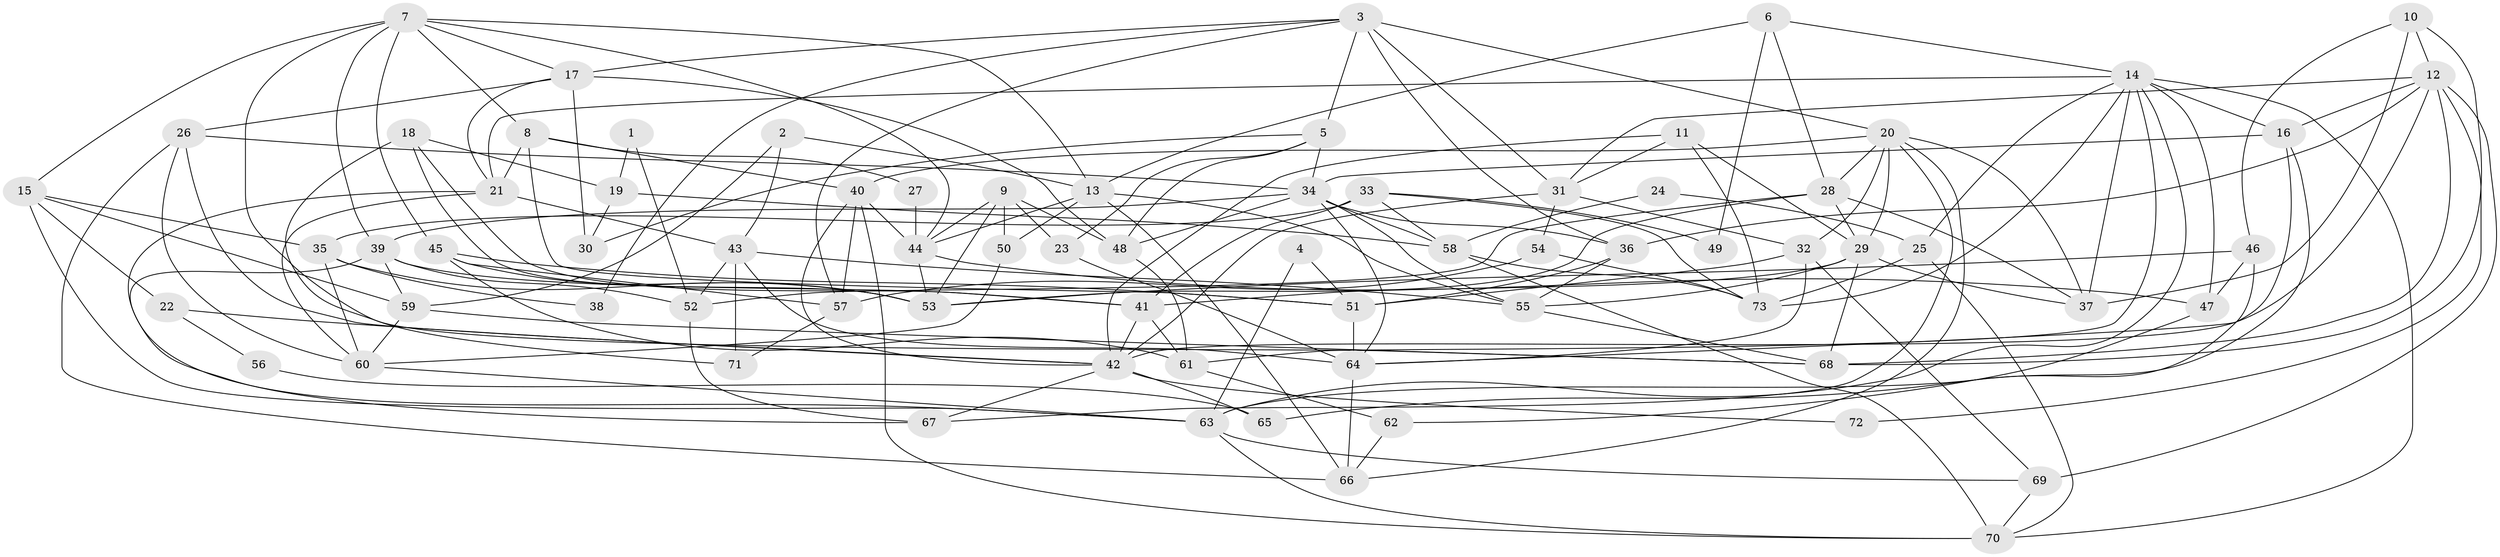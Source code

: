 // original degree distribution, {4: 0.2727272727272727, 3: 0.2231404958677686, 2: 0.17355371900826447, 5: 0.1652892561983471, 6: 0.12396694214876033, 10: 0.008264462809917356, 7: 0.024793388429752067, 8: 0.008264462809917356}
// Generated by graph-tools (version 1.1) at 2025/37/03/04/25 23:37:03]
// undirected, 73 vertices, 183 edges
graph export_dot {
  node [color=gray90,style=filled];
  1;
  2;
  3;
  4;
  5;
  6;
  7;
  8;
  9;
  10;
  11;
  12;
  13;
  14;
  15;
  16;
  17;
  18;
  19;
  20;
  21;
  22;
  23;
  24;
  25;
  26;
  27;
  28;
  29;
  30;
  31;
  32;
  33;
  34;
  35;
  36;
  37;
  38;
  39;
  40;
  41;
  42;
  43;
  44;
  45;
  46;
  47;
  48;
  49;
  50;
  51;
  52;
  53;
  54;
  55;
  56;
  57;
  58;
  59;
  60;
  61;
  62;
  63;
  64;
  65;
  66;
  67;
  68;
  69;
  70;
  71;
  72;
  73;
  1 -- 19 [weight=1.0];
  1 -- 52 [weight=1.0];
  2 -- 13 [weight=1.0];
  2 -- 43 [weight=1.0];
  2 -- 59 [weight=1.0];
  3 -- 5 [weight=1.0];
  3 -- 17 [weight=1.0];
  3 -- 20 [weight=1.0];
  3 -- 31 [weight=2.0];
  3 -- 36 [weight=1.0];
  3 -- 38 [weight=1.0];
  3 -- 57 [weight=1.0];
  4 -- 51 [weight=1.0];
  4 -- 63 [weight=1.0];
  5 -- 23 [weight=1.0];
  5 -- 30 [weight=1.0];
  5 -- 34 [weight=1.0];
  5 -- 48 [weight=1.0];
  6 -- 13 [weight=1.0];
  6 -- 14 [weight=1.0];
  6 -- 28 [weight=1.0];
  6 -- 49 [weight=1.0];
  7 -- 8 [weight=1.0];
  7 -- 13 [weight=1.0];
  7 -- 15 [weight=1.0];
  7 -- 17 [weight=1.0];
  7 -- 39 [weight=1.0];
  7 -- 44 [weight=1.0];
  7 -- 45 [weight=1.0];
  7 -- 68 [weight=1.0];
  8 -- 21 [weight=2.0];
  8 -- 27 [weight=1.0];
  8 -- 40 [weight=1.0];
  8 -- 51 [weight=1.0];
  9 -- 23 [weight=1.0];
  9 -- 44 [weight=1.0];
  9 -- 48 [weight=1.0];
  9 -- 50 [weight=2.0];
  9 -- 53 [weight=1.0];
  10 -- 12 [weight=1.0];
  10 -- 37 [weight=1.0];
  10 -- 46 [weight=1.0];
  10 -- 68 [weight=1.0];
  11 -- 29 [weight=1.0];
  11 -- 31 [weight=1.0];
  11 -- 42 [weight=1.0];
  11 -- 73 [weight=1.0];
  12 -- 16 [weight=1.0];
  12 -- 31 [weight=1.0];
  12 -- 36 [weight=1.0];
  12 -- 42 [weight=1.0];
  12 -- 68 [weight=1.0];
  12 -- 69 [weight=1.0];
  12 -- 72 [weight=1.0];
  13 -- 44 [weight=1.0];
  13 -- 50 [weight=1.0];
  13 -- 55 [weight=1.0];
  13 -- 66 [weight=1.0];
  14 -- 16 [weight=1.0];
  14 -- 21 [weight=1.0];
  14 -- 25 [weight=1.0];
  14 -- 37 [weight=1.0];
  14 -- 47 [weight=1.0];
  14 -- 61 [weight=1.0];
  14 -- 63 [weight=1.0];
  14 -- 70 [weight=1.0];
  14 -- 73 [weight=1.0];
  15 -- 22 [weight=1.0];
  15 -- 35 [weight=1.0];
  15 -- 59 [weight=1.0];
  15 -- 63 [weight=1.0];
  16 -- 34 [weight=1.0];
  16 -- 63 [weight=1.0];
  16 -- 64 [weight=1.0];
  17 -- 21 [weight=1.0];
  17 -- 26 [weight=1.0];
  17 -- 30 [weight=2.0];
  17 -- 48 [weight=1.0];
  18 -- 19 [weight=1.0];
  18 -- 41 [weight=1.0];
  18 -- 53 [weight=1.0];
  18 -- 71 [weight=1.0];
  19 -- 30 [weight=1.0];
  19 -- 58 [weight=1.0];
  20 -- 28 [weight=1.0];
  20 -- 29 [weight=1.0];
  20 -- 32 [weight=1.0];
  20 -- 37 [weight=1.0];
  20 -- 40 [weight=1.0];
  20 -- 66 [weight=1.0];
  20 -- 67 [weight=1.0];
  21 -- 43 [weight=1.0];
  21 -- 60 [weight=1.0];
  21 -- 63 [weight=1.0];
  22 -- 42 [weight=1.0];
  22 -- 56 [weight=1.0];
  23 -- 64 [weight=1.0];
  24 -- 25 [weight=1.0];
  24 -- 58 [weight=1.0];
  25 -- 70 [weight=1.0];
  25 -- 73 [weight=1.0];
  26 -- 34 [weight=1.0];
  26 -- 42 [weight=1.0];
  26 -- 60 [weight=1.0];
  26 -- 66 [weight=1.0];
  27 -- 44 [weight=1.0];
  28 -- 29 [weight=1.0];
  28 -- 37 [weight=1.0];
  28 -- 52 [weight=1.0];
  28 -- 53 [weight=1.0];
  29 -- 37 [weight=1.0];
  29 -- 41 [weight=1.0];
  29 -- 55 [weight=1.0];
  29 -- 68 [weight=1.0];
  31 -- 32 [weight=2.0];
  31 -- 42 [weight=1.0];
  31 -- 54 [weight=1.0];
  32 -- 51 [weight=1.0];
  32 -- 64 [weight=1.0];
  32 -- 69 [weight=1.0];
  33 -- 35 [weight=1.0];
  33 -- 41 [weight=2.0];
  33 -- 49 [weight=1.0];
  33 -- 58 [weight=1.0];
  33 -- 73 [weight=1.0];
  34 -- 36 [weight=1.0];
  34 -- 39 [weight=1.0];
  34 -- 48 [weight=1.0];
  34 -- 55 [weight=1.0];
  34 -- 58 [weight=1.0];
  34 -- 64 [weight=1.0];
  35 -- 38 [weight=1.0];
  35 -- 53 [weight=1.0];
  35 -- 60 [weight=1.0];
  36 -- 51 [weight=1.0];
  36 -- 55 [weight=1.0];
  39 -- 41 [weight=1.0];
  39 -- 52 [weight=1.0];
  39 -- 59 [weight=1.0];
  39 -- 67 [weight=2.0];
  40 -- 42 [weight=1.0];
  40 -- 44 [weight=1.0];
  40 -- 57 [weight=1.0];
  40 -- 70 [weight=1.0];
  41 -- 42 [weight=1.0];
  41 -- 61 [weight=1.0];
  42 -- 65 [weight=1.0];
  42 -- 67 [weight=1.0];
  42 -- 72 [weight=1.0];
  43 -- 52 [weight=1.0];
  43 -- 55 [weight=1.0];
  43 -- 64 [weight=1.0];
  43 -- 71 [weight=1.0];
  44 -- 47 [weight=1.0];
  44 -- 53 [weight=1.0];
  45 -- 51 [weight=1.0];
  45 -- 53 [weight=1.0];
  45 -- 57 [weight=2.0];
  45 -- 61 [weight=1.0];
  46 -- 47 [weight=1.0];
  46 -- 53 [weight=1.0];
  46 -- 65 [weight=1.0];
  47 -- 62 [weight=1.0];
  48 -- 61 [weight=1.0];
  50 -- 60 [weight=1.0];
  51 -- 64 [weight=2.0];
  52 -- 67 [weight=1.0];
  54 -- 57 [weight=1.0];
  54 -- 73 [weight=1.0];
  55 -- 68 [weight=1.0];
  56 -- 65 [weight=1.0];
  57 -- 71 [weight=1.0];
  58 -- 70 [weight=1.0];
  58 -- 73 [weight=1.0];
  59 -- 60 [weight=1.0];
  59 -- 68 [weight=1.0];
  60 -- 63 [weight=1.0];
  61 -- 62 [weight=1.0];
  62 -- 66 [weight=1.0];
  63 -- 69 [weight=1.0];
  63 -- 70 [weight=1.0];
  64 -- 66 [weight=1.0];
  69 -- 70 [weight=1.0];
}
